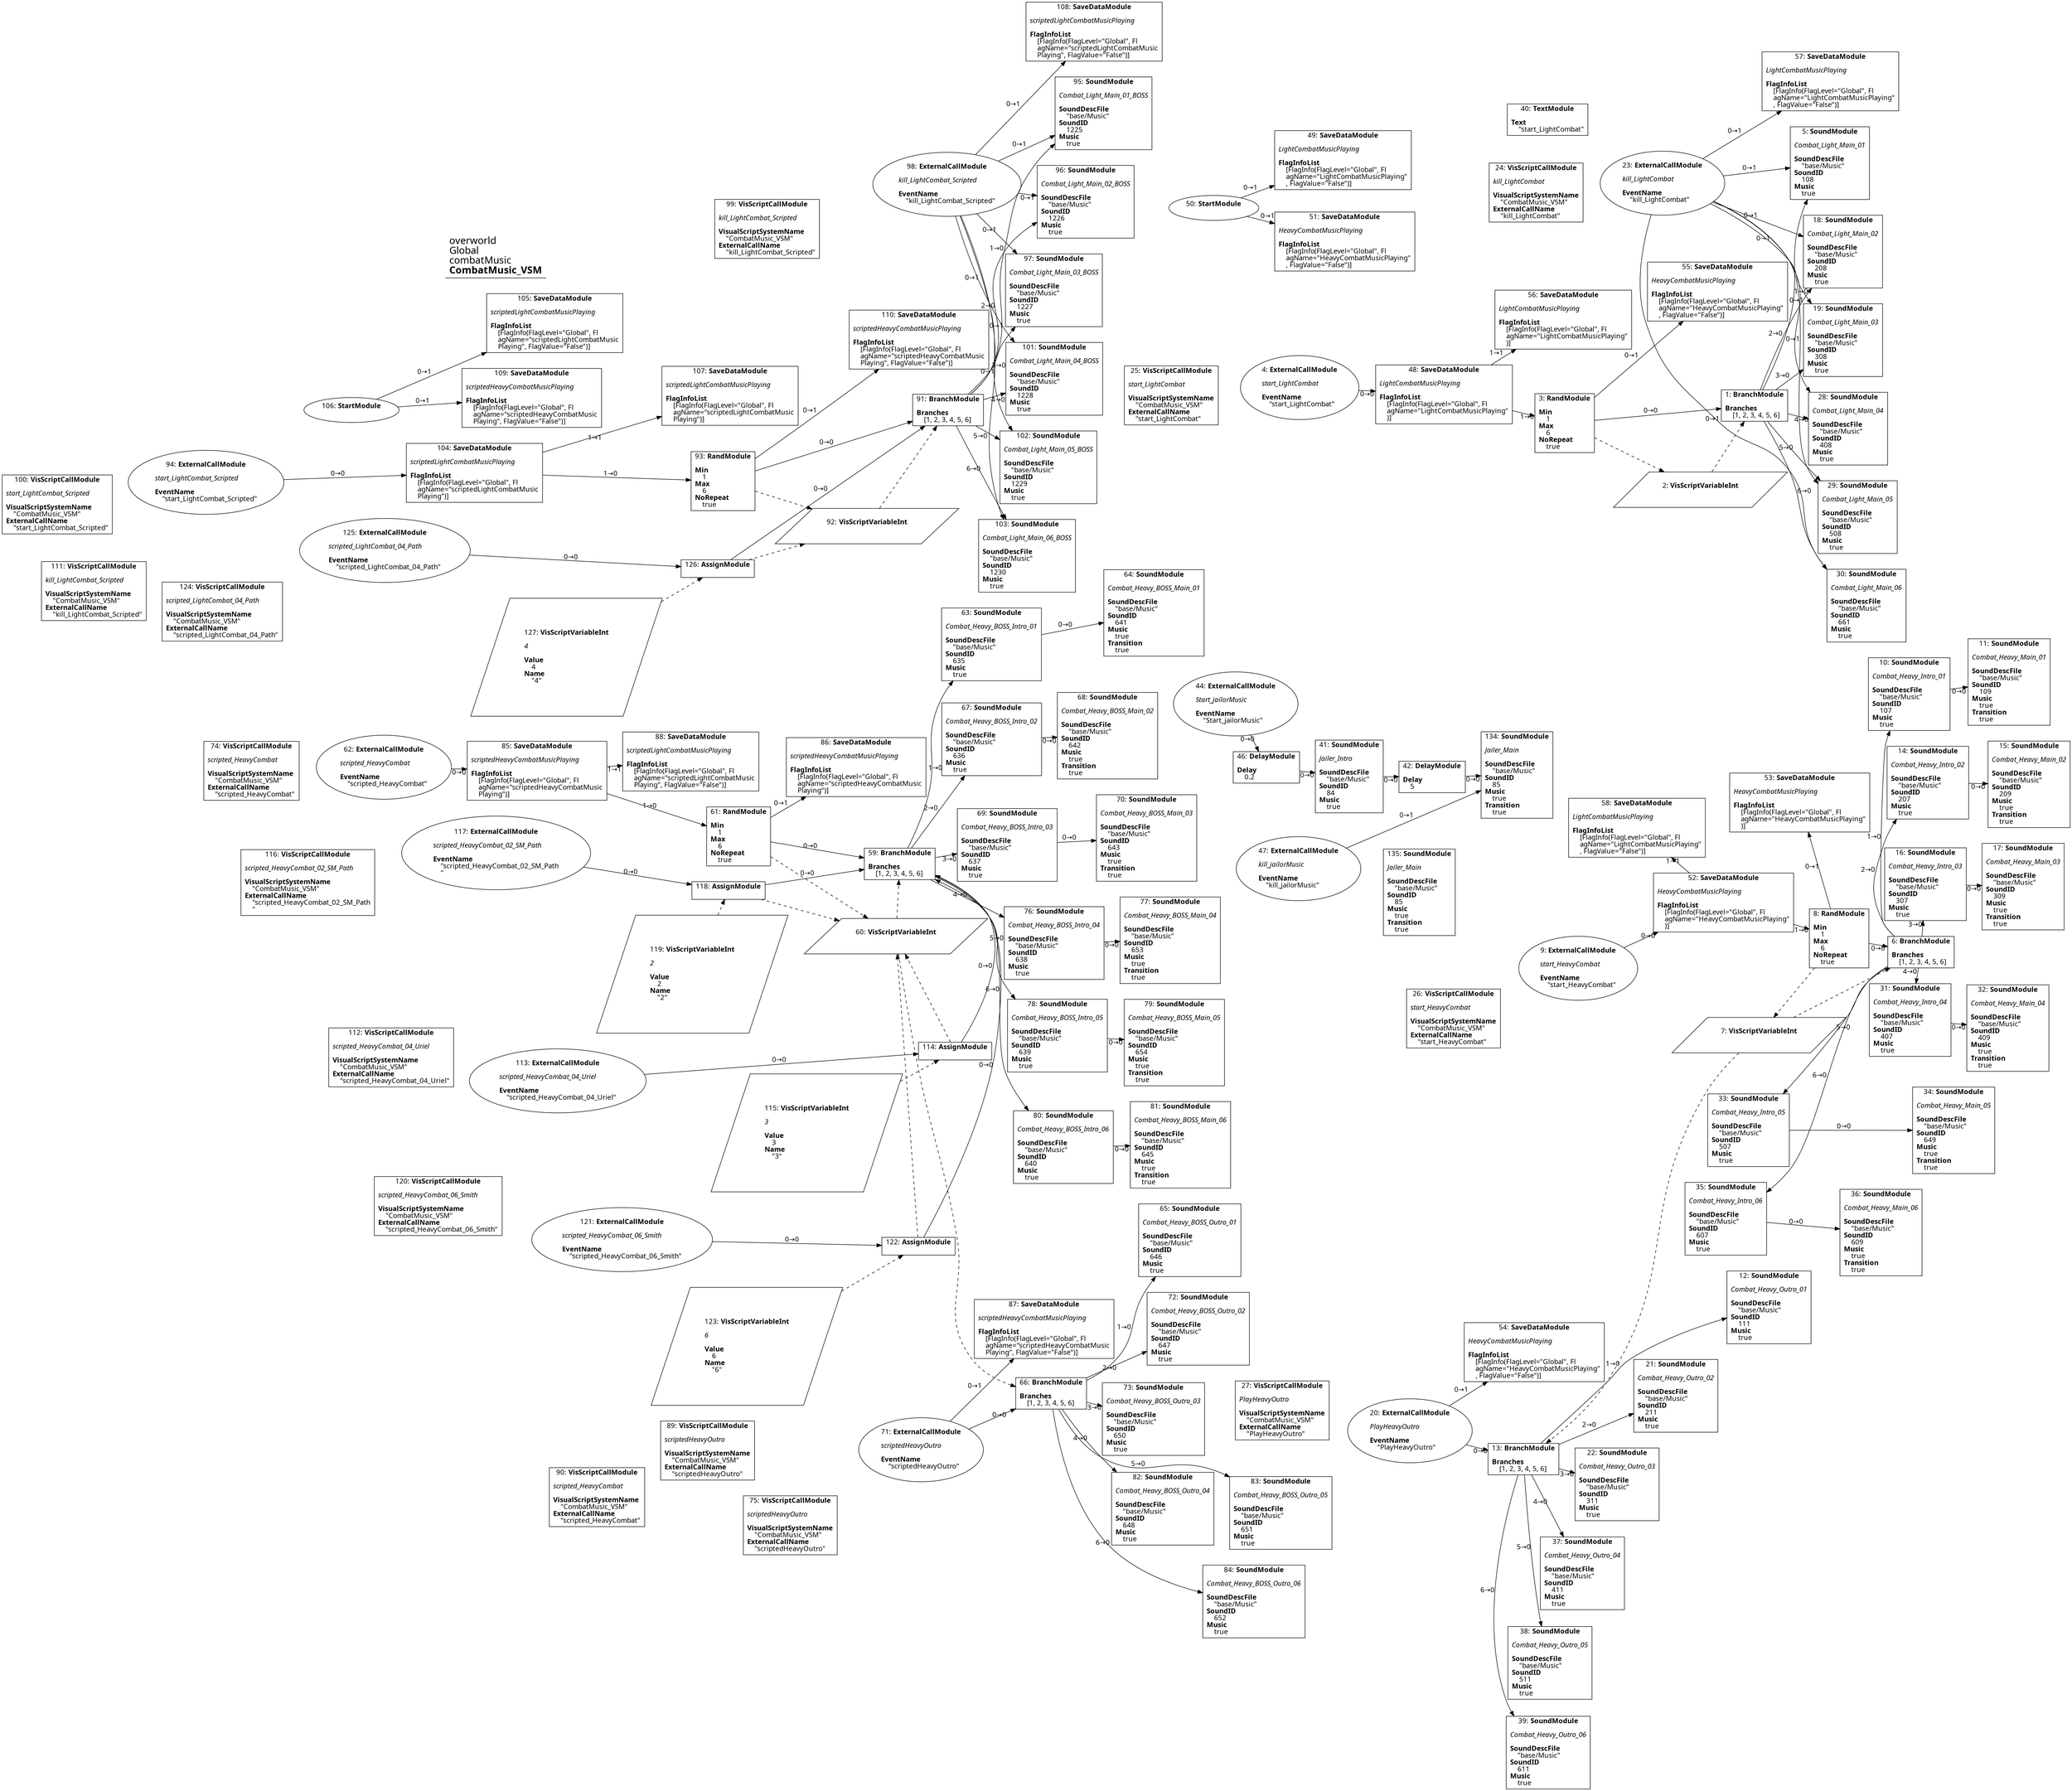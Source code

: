 digraph {
    layout = fdp;
    overlap = prism;
    sep = "+16";
    splines = spline;

    node [ shape = box ];

    graph [ fontname = "Segoe UI" ];
    node [ fontname = "Segoe UI" ];
    edge [ fontname = "Segoe UI" ];

    1 [ label = <1: <b>BranchModule</b><br/><br/><b>Branches</b><br align="left"/>    [1, 2, 3, 4, 5, 6]<br align="left"/>> ];
    1 [ pos = "4.7520003,-0.892!" ];
    1 -> 5 [ label = "1→0" ];
    1 -> 18 [ label = "2→0" ];
    1 -> 19 [ label = "3→0" ];
    1 -> 28 [ label = "4→0" ];
    1 -> 29 [ label = "5→0" ];
    1 -> 30 [ label = "6→0" ];
    2 -> 1 [ style = dashed ];

    2 [ label = <2: <b>VisScriptVariableInt</b><br/><br/>> ];
    2 [ shape = parallelogram ]
    2 [ pos = "4.6140003,-1.0200001!" ];

    3 [ label = <3: <b>RandModule</b><br/><br/><b>Min</b><br align="left"/>    1<br align="left"/><b>Max</b><br align="left"/>    6<br align="left"/><b>NoRepeat</b><br align="left"/>    true<br align="left"/>> ];
    3 [ pos = "4.393,-0.892!" ];
    3 -> 1 [ label = "0→0" ];
    3 -> 55 [ label = "0→1" ];
    3 -> 2 [ style = dashed ];

    4 [ label = <4: <b>ExternalCallModule</b><br/><br/><i>start_LightCombat<br align="left"/></i><br align="left"/><b>EventName</b><br align="left"/>    &quot;start_LightCombat&quot;<br align="left"/>> ];
    4 [ shape = oval ]
    4 [ pos = "3.8850002,-0.869!" ];
    4 -> 48 [ label = "0→0" ];

    5 [ label = <5: <b>SoundModule</b><br/><br/><i>Combat_Light_Main_01<br align="left"/></i><br align="left"/><b>SoundDescFile</b><br align="left"/>    &quot;base/Music&quot;<br align="left"/><b>SoundID</b><br align="left"/>    108<br align="left"/><b>Music</b><br align="left"/>    true<br align="left"/>> ];
    5 [ pos = "5.0800004,-0.545!" ];

    6 [ label = <6: <b>BranchModule</b><br/><br/><b>Branches</b><br align="left"/>    [1, 2, 3, 4, 5, 6]<br align="left"/>> ];
    6 [ pos = "4.815,-1.9750001!" ];
    6 -> 10 [ label = "1→0" ];
    6 -> 14 [ label = "2→0" ];
    6 -> 16 [ label = "3→0" ];
    6 -> 31 [ label = "4→0" ];
    6 -> 33 [ label = "5→0" ];
    6 -> 35 [ label = "6→0" ];
    7 -> 6 [ style = dashed ];

    7 [ label = <7: <b>VisScriptVariableInt</b><br/><br/>> ];
    7 [ shape = parallelogram ]
    7 [ pos = "4.696,-2.164!" ];

    8 [ label = <8: <b>RandModule</b><br/><br/><b>Min</b><br align="left"/>    1<br align="left"/><b>Max</b><br align="left"/>    6<br align="left"/><b>NoRepeat</b><br align="left"/>    true<br align="left"/>> ];
    8 [ pos = "4.4550004,-1.9750001!" ];
    8 -> 6 [ label = "0→0" ];
    8 -> 53 [ label = "0→1" ];
    8 -> 7 [ style = dashed ];

    9 [ label = <9: <b>ExternalCallModule</b><br/><br/><i>start_HeavyCombat<br align="left"/></i><br align="left"/><b>EventName</b><br align="left"/>    &quot;start_HeavyCombat&quot;<br align="left"/>> ];
    9 [ shape = oval ]
    9 [ pos = "3.9270003,-1.9520001!" ];
    9 -> 52 [ label = "0→0" ];

    10 [ label = <10: <b>SoundModule</b><br/><br/><i>Combat_Heavy_Intro_01<br align="left"/></i><br align="left"/><b>SoundDescFile</b><br align="left"/>    &quot;base/Music&quot;<br align="left"/><b>SoundID</b><br align="left"/>    107<br align="left"/><b>Music</b><br align="left"/>    true<br align="left"/>> ];
    10 [ pos = "5.0750003,-1.5730001!" ];
    10 -> 11 [ label = "0→0" ];

    11 [ label = <11: <b>SoundModule</b><br/><br/><i>Combat_Heavy_Main_01<br align="left"/></i><br align="left"/><b>SoundDescFile</b><br align="left"/>    &quot;base/Music&quot;<br align="left"/><b>SoundID</b><br align="left"/>    109<br align="left"/><b>Music</b><br align="left"/>    true<br align="left"/><b>Transition</b><br align="left"/>    true<br align="left"/>> ];
    11 [ pos = "5.3050003,-1.5730001!" ];

    12 [ label = <12: <b>SoundModule</b><br/><br/><i>Combat_Heavy_Outro_01<br align="left"/></i><br align="left"/><b>SoundDescFile</b><br align="left"/>    &quot;base/Music&quot;<br align="left"/><b>SoundID</b><br align="left"/>    111<br align="left"/><b>Music</b><br align="left"/>    true<br align="left"/>> ];
    12 [ pos = "5.3370004,-2.8560002!" ];

    13 [ label = <13: <b>BranchModule</b><br/><br/><b>Branches</b><br align="left"/>    [1, 2, 3, 4, 5, 6]<br align="left"/>> ];
    13 [ pos = "5.0610003,-3.1560001!" ];
    13 -> 12 [ label = "1→0" ];
    13 -> 21 [ label = "2→0" ];
    13 -> 22 [ label = "3→0" ];
    13 -> 37 [ label = "4→0" ];
    13 -> 38 [ label = "5→0" ];
    13 -> 39 [ label = "6→0" ];
    7 -> 13 [ style = dashed ];

    14 [ label = <14: <b>SoundModule</b><br/><br/><i>Combat_Heavy_Intro_02<br align="left"/></i><br align="left"/><b>SoundDescFile</b><br align="left"/>    &quot;base/Music&quot;<br align="left"/><b>SoundID</b><br align="left"/>    207<br align="left"/><b>Music</b><br align="left"/>    true<br align="left"/>> ];
    14 [ pos = "5.072,-1.7620001!" ];
    14 -> 15 [ label = "0→0" ];

    15 [ label = <15: <b>SoundModule</b><br/><br/><i>Combat_Heavy_Main_02<br align="left"/></i><br align="left"/><b>SoundDescFile</b><br align="left"/>    &quot;base/Music&quot;<br align="left"/><b>SoundID</b><br align="left"/>    209<br align="left"/><b>Music</b><br align="left"/>    true<br align="left"/><b>Transition</b><br align="left"/>    true<br align="left"/>> ];
    15 [ pos = "5.302,-1.7620001!" ];

    16 [ label = <16: <b>SoundModule</b><br/><br/><i>Combat_Heavy_Intro_03<br align="left"/></i><br align="left"/><b>SoundDescFile</b><br align="left"/>    &quot;base/Music&quot;<br align="left"/><b>SoundID</b><br align="left"/>    307<br align="left"/><b>Music</b><br align="left"/>    true<br align="left"/>> ];
    16 [ pos = "5.0680003,-1.9490001!" ];
    16 -> 17 [ label = "0→0" ];

    17 [ label = <17: <b>SoundModule</b><br/><br/><i>Combat_Heavy_Main_03<br align="left"/></i><br align="left"/><b>SoundDescFile</b><br align="left"/>    &quot;base/Music&quot;<br align="left"/><b>SoundID</b><br align="left"/>    309<br align="left"/><b>Music</b><br align="left"/>    true<br align="left"/><b>Transition</b><br align="left"/>    true<br align="left"/>> ];
    17 [ pos = "5.2980003,-1.9490001!" ];

    18 [ label = <18: <b>SoundModule</b><br/><br/><i>Combat_Light_Main_02<br align="left"/></i><br align="left"/><b>SoundDescFile</b><br align="left"/>    &quot;base/Music&quot;<br align="left"/><b>SoundID</b><br align="left"/>    208<br align="left"/><b>Music</b><br align="left"/>    true<br align="left"/>> ];
    18 [ pos = "5.0800004,-0.731!" ];

    19 [ label = <19: <b>SoundModule</b><br/><br/><i>Combat_Light_Main_03<br align="left"/></i><br align="left"/><b>SoundDescFile</b><br align="left"/>    &quot;base/Music&quot;<br align="left"/><b>SoundID</b><br align="left"/>    308<br align="left"/><b>Music</b><br align="left"/>    true<br align="left"/>> ];
    19 [ pos = "5.076,-0.89000005!" ];

    20 [ label = <20: <b>ExternalCallModule</b><br/><br/><i>PlayHeavyOutro<br align="left"/></i><br align="left"/><b>EventName</b><br align="left"/>    &quot;PlayHeavyOutro&quot;<br align="left"/>> ];
    20 [ shape = oval ]
    20 [ pos = "4.697,-3.1560001!" ];
    20 -> 13 [ label = "0→0" ];
    20 -> 54 [ label = "0→1" ];

    21 [ label = <21: <b>SoundModule</b><br/><br/><i>Combat_Heavy_Outro_02<br align="left"/></i><br align="left"/><b>SoundDescFile</b><br align="left"/>    &quot;base/Music&quot;<br align="left"/><b>SoundID</b><br align="left"/>    211<br align="left"/><b>Music</b><br align="left"/>    true<br align="left"/>> ];
    21 [ pos = "5.3370004,-3.0080001!" ];

    22 [ label = <22: <b>SoundModule</b><br/><br/><i>Combat_Heavy_Outro_03<br align="left"/></i><br align="left"/><b>SoundDescFile</b><br align="left"/>    &quot;base/Music&quot;<br align="left"/><b>SoundID</b><br align="left"/>    311<br align="left"/><b>Music</b><br align="left"/>    true<br align="left"/>> ];
    22 [ pos = "5.3360004,-3.16!" ];

    23 [ label = <23: <b>ExternalCallModule</b><br/><br/><i>kill_LightCombat<br align="left"/></i><br align="left"/><b>EventName</b><br align="left"/>    &quot;kill_LightCombat&quot;<br align="left"/>> ];
    23 [ shape = oval ]
    23 [ pos = "4.677,-0.41400003!" ];
    23 -> 5 [ label = "0→1" ];
    23 -> 18 [ label = "0→1" ];
    23 -> 19 [ label = "0→1" ];
    23 -> 28 [ label = "0→1" ];
    23 -> 29 [ label = "0→1" ];
    23 -> 30 [ label = "0→1" ];
    23 -> 57 [ label = "0→1" ];

    24 [ label = <24: <b>VisScriptCallModule</b><br/><br/><i>kill_LightCombat<br align="left"/></i><br align="left"/><b>VisualScriptSystemName</b><br align="left"/>    &quot;CombatMusic_VSM&quot;<br align="left"/><b>ExternalCallName</b><br align="left"/>    &quot;kill_LightCombat&quot;<br align="left"/>> ];
    24 [ pos = "4.485,-0.41200003!" ];

    25 [ label = <25: <b>VisScriptCallModule</b><br/><br/><i>start_LightCombat<br align="left"/></i><br align="left"/><b>VisualScriptSystemName</b><br align="left"/>    &quot;CombatMusic_VSM&quot;<br align="left"/><b>ExternalCallName</b><br align="left"/>    &quot;start_LightCombat&quot;<br align="left"/>> ];
    25 [ pos = "3.6950002,-0.87100005!" ];

    26 [ label = <26: <b>VisScriptCallModule</b><br/><br/><i>start_HeavyCombat<br align="left"/></i><br align="left"/><b>VisualScriptSystemName</b><br align="left"/>    &quot;CombatMusic_VSM&quot;<br align="left"/><b>ExternalCallName</b><br align="left"/>    &quot;start_HeavyCombat&quot;<br align="left"/>> ];
    26 [ pos = "3.7540002,-1.9540001!" ];

    27 [ label = <27: <b>VisScriptCallModule</b><br/><br/><i>PlayHeavyOutro<br align="left"/></i><br align="left"/><b>VisualScriptSystemName</b><br align="left"/>    &quot;CombatMusic_VSM&quot;<br align="left"/><b>ExternalCallName</b><br align="left"/>    &quot;PlayHeavyOutro&quot;<br align="left"/>> ];
    27 [ pos = "4.525,-3.1560001!" ];

    28 [ label = <28: <b>SoundModule</b><br/><br/><i>Combat_Light_Main_04<br align="left"/></i><br align="left"/><b>SoundDescFile</b><br align="left"/>    &quot;base/Music&quot;<br align="left"/><b>SoundID</b><br align="left"/>    408<br align="left"/><b>Music</b><br align="left"/>    true<br align="left"/>> ];
    28 [ pos = "5.0750003,-1.0500001!" ];

    29 [ label = <29: <b>SoundModule</b><br/><br/><i>Combat_Light_Main_05<br align="left"/></i><br align="left"/><b>SoundDescFile</b><br align="left"/>    &quot;base/Music&quot;<br align="left"/><b>SoundID</b><br align="left"/>    508<br align="left"/><b>Music</b><br align="left"/>    true<br align="left"/>> ];
    29 [ pos = "5.0740004,-1.215!" ];

    30 [ label = <30: <b>SoundModule</b><br/><br/><i>Combat_Light_Main_06<br align="left"/></i><br align="left"/><b>SoundDescFile</b><br align="left"/>    &quot;base/Music&quot;<br align="left"/><b>SoundID</b><br align="left"/>    661<br align="left"/><b>Music</b><br align="left"/>    true<br align="left"/>> ];
    30 [ pos = "5.07,-1.3950001!" ];

    31 [ label = <31: <b>SoundModule</b><br/><br/><i>Combat_Heavy_Intro_04<br align="left"/></i><br align="left"/><b>SoundDescFile</b><br align="left"/>    &quot;base/Music&quot;<br align="left"/><b>SoundID</b><br align="left"/>    407<br align="left"/><b>Music</b><br align="left"/>    true<br align="left"/>> ];
    31 [ pos = "5.0670004,-2.131!" ];
    31 -> 32 [ label = "0→0" ];

    32 [ label = <32: <b>SoundModule</b><br/><br/><i>Combat_Heavy_Main_04<br align="left"/></i><br align="left"/><b>SoundDescFile</b><br align="left"/>    &quot;base/Music&quot;<br align="left"/><b>SoundID</b><br align="left"/>    409<br align="left"/><b>Music</b><br align="left"/>    true<br align="left"/><b>Transition</b><br align="left"/>    true<br align="left"/>> ];
    32 [ pos = "5.2970004,-2.131!" ];

    33 [ label = <33: <b>SoundModule</b><br/><br/><i>Combat_Heavy_Intro_05<br align="left"/></i><br align="left"/><b>SoundDescFile</b><br align="left"/>    &quot;base/Music&quot;<br align="left"/><b>SoundID</b><br align="left"/>    507<br align="left"/><b>Music</b><br align="left"/>    true<br align="left"/>> ];
    33 [ pos = "5.0670004,-2.328!" ];
    33 -> 34 [ label = "0→0" ];

    34 [ label = <34: <b>SoundModule</b><br/><br/><i>Combat_Heavy_Main_05<br align="left"/></i><br align="left"/><b>SoundDescFile</b><br align="left"/>    &quot;base/Music&quot;<br align="left"/><b>SoundID</b><br align="left"/>    649<br align="left"/><b>Music</b><br align="left"/>    true<br align="left"/><b>Transition</b><br align="left"/>    true<br align="left"/>> ];
    34 [ pos = "5.2980003,-2.328!" ];

    35 [ label = <35: <b>SoundModule</b><br/><br/><i>Combat_Heavy_Intro_06<br align="left"/></i><br align="left"/><b>SoundDescFile</b><br align="left"/>    &quot;base/Music&quot;<br align="left"/><b>SoundID</b><br align="left"/>    607<br align="left"/><b>Music</b><br align="left"/>    true<br align="left"/>> ];
    35 [ pos = "5.0680003,-2.5240002!" ];
    35 -> 36 [ label = "0→0" ];

    36 [ label = <36: <b>SoundModule</b><br/><br/><i>Combat_Heavy_Main_06<br align="left"/></i><br align="left"/><b>SoundDescFile</b><br align="left"/>    &quot;base/Music&quot;<br align="left"/><b>SoundID</b><br align="left"/>    609<br align="left"/><b>Music</b><br align="left"/>    true<br align="left"/><b>Transition</b><br align="left"/>    true<br align="left"/>> ];
    36 [ pos = "5.2970004,-2.5240002!" ];

    37 [ label = <37: <b>SoundModule</b><br/><br/><i>Combat_Heavy_Outro_04<br align="left"/></i><br align="left"/><b>SoundDescFile</b><br align="left"/>    &quot;base/Music&quot;<br align="left"/><b>SoundID</b><br align="left"/>    411<br align="left"/><b>Music</b><br align="left"/>    true<br align="left"/>> ];
    37 [ pos = "5.3360004,-3.3100002!" ];

    38 [ label = <38: <b>SoundModule</b><br/><br/><i>Combat_Heavy_Outro_05<br align="left"/></i><br align="left"/><b>SoundDescFile</b><br align="left"/>    &quot;base/Music&quot;<br align="left"/><b>SoundID</b><br align="left"/>    511<br align="left"/><b>Music</b><br align="left"/>    true<br align="left"/>> ];
    38 [ pos = "5.3360004,-3.4600003!" ];

    39 [ label = <39: <b>SoundModule</b><br/><br/><i>Combat_Heavy_Outro_06<br align="left"/></i><br align="left"/><b>SoundDescFile</b><br align="left"/>    &quot;base/Music&quot;<br align="left"/><b>SoundID</b><br align="left"/>    611<br align="left"/><b>Music</b><br align="left"/>    true<br align="left"/>> ];
    39 [ pos = "5.3360004,-3.6120002!" ];

    40 [ label = <40: <b>TextModule</b><br/><br/><b>Text</b><br align="left"/>    &quot;start_LightCombat&quot;<br align="left"/>> ];
    40 [ pos = "4.3640003,-0.043!" ];

    41 [ label = <41: <b>SoundModule</b><br/><br/><i>Jailer_Intro<br align="left"/></i><br align="left"/><b>SoundDescFile</b><br align="left"/>    &quot;base/Music&quot;<br align="left"/><b>SoundID</b><br align="left"/>    84<br align="left"/><b>Music</b><br align="left"/>    true<br align="left"/>> ];
    41 [ pos = "2.89,-1.644!" ];
    41 -> 42 [ label = "0→0" ];

    42 [ label = <42: <b>DelayModule</b><br/><br/><b>Delay</b><br align="left"/>    5<br align="left"/>> ];
    42 [ pos = "3.0690002,-1.644!" ];
    42 -> 134 [ label = "0→0" ];

    44 [ label = <44: <b>ExternalCallModule</b><br/><br/><i>Start_jailorMusic<br align="left"/></i><br align="left"/><b>EventName</b><br align="left"/>    &quot;Start_jailorMusic&quot;<br align="left"/>> ];
    44 [ shape = oval ]
    44 [ pos = "2.444,-1.644!" ];
    44 -> 46 [ label = "0→0" ];

    46 [ label = <46: <b>DelayModule</b><br/><br/><b>Delay</b><br align="left"/>    0.2<br align="left"/>> ];
    46 [ pos = "2.6980002,-1.644!" ];
    46 -> 41 [ label = "0→0" ];

    47 [ label = <47: <b>ExternalCallModule</b><br/><br/><i>kill_jailorMusic<br align="left"/></i><br align="left"/><b>EventName</b><br align="left"/>    &quot;kill_jailorMusic&quot;<br align="left"/>> ];
    47 [ shape = oval ]
    47 [ pos = "3.0180001,-1.871!" ];
    47 -> 134 [ label = "0→1" ];

    48 [ label = <48: <b>SaveDataModule</b><br/><br/><i>LightCombatMusicPlaying<br align="left"/></i><br align="left"/><b>FlagInfoList</b><br align="left"/>    [FlagInfo(FlagLevel=&quot;Global&quot;, Fl<br align="left"/>    agName=&quot;LightCombatMusicPlaying&quot;<br align="left"/>    )]<br align="left"/>> ];
    48 [ pos = "4.131,-0.869!" ];
    48 -> 3 [ label = "1→0" ];
    48 -> 56 [ label = "1→1" ];

    49 [ label = <49: <b>SaveDataModule</b><br/><br/><i>LightCombatMusicPlaying<br align="left"/></i><br align="left"/><b>FlagInfoList</b><br align="left"/>    [FlagInfo(FlagLevel=&quot;Global&quot;, Fl<br align="left"/>    agName=&quot;LightCombatMusicPlaying&quot;<br align="left"/>    , FlagValue=&quot;False&quot;)]<br align="left"/>> ];
    49 [ pos = "4.045,-0.42900002!" ];

    50 [ label = <50: <b>StartModule</b><br/><br/>> ];
    50 [ shape = oval ]
    50 [ pos = "3.7830002,-0.536!" ];
    50 -> 49 [ label = "0→1" ];
    50 -> 51 [ label = "0→1" ];

    51 [ label = <51: <b>SaveDataModule</b><br/><br/><i>HeavyCombatMusicPlaying<br align="left"/></i><br align="left"/><b>FlagInfoList</b><br align="left"/>    [FlagInfo(FlagLevel=&quot;Global&quot;, Fl<br align="left"/>    agName=&quot;HeavyCombatMusicPlaying&quot;<br align="left"/>    , FlagValue=&quot;False&quot;)]<br align="left"/>> ];
    51 [ pos = "4.0470004,-0.587!" ];

    52 [ label = <52: <b>SaveDataModule</b><br/><br/><i>HeavyCombatMusicPlaying<br align="left"/></i><br align="left"/><b>FlagInfoList</b><br align="left"/>    [FlagInfo(FlagLevel=&quot;Global&quot;, Fl<br align="left"/>    agName=&quot;HeavyCombatMusicPlaying&quot;<br align="left"/>    )]<br align="left"/>> ];
    52 [ pos = "4.202,-1.9520001!" ];
    52 -> 8 [ label = "1→0" ];
    52 -> 58 [ label = "1→1" ];

    53 [ label = <53: <b>SaveDataModule</b><br/><br/><i>HeavyCombatMusicPlaying<br align="left"/></i><br align="left"/><b>FlagInfoList</b><br align="left"/>    [FlagInfo(FlagLevel=&quot;Global&quot;, Fl<br align="left"/>    agName=&quot;HeavyCombatMusicPlaying&quot;<br align="left"/>    )]<br align="left"/>> ];
    53 [ pos = "4.7650003,-1.8180001!" ];

    54 [ label = <54: <b>SaveDataModule</b><br/><br/><i>HeavyCombatMusicPlaying<br align="left"/></i><br align="left"/><b>FlagInfoList</b><br align="left"/>    [FlagInfo(FlagLevel=&quot;Global&quot;, Fl<br align="left"/>    agName=&quot;HeavyCombatMusicPlaying&quot;<br align="left"/>    , FlagValue=&quot;False&quot;)]<br align="left"/>> ];
    54 [ pos = "5.012,-3.0030003!" ];

    55 [ label = <55: <b>SaveDataModule</b><br/><br/><i>HeavyCombatMusicPlaying<br align="left"/></i><br align="left"/><b>FlagInfoList</b><br align="left"/>    [FlagInfo(FlagLevel=&quot;Global&quot;, Fl<br align="left"/>    agName=&quot;HeavyCombatMusicPlaying&quot;<br align="left"/>    , FlagValue=&quot;False&quot;)]<br align="left"/>> ];
    55 [ pos = "4.702,-0.739!" ];

    56 [ label = <56: <b>SaveDataModule</b><br/><br/><i>LightCombatMusicPlaying<br align="left"/></i><br align="left"/><b>FlagInfoList</b><br align="left"/>    [FlagInfo(FlagLevel=&quot;Global&quot;, Fl<br align="left"/>    agName=&quot;LightCombatMusicPlaying&quot;<br align="left"/>    )]<br align="left"/>> ];
    56 [ pos = "4.4,-0.73800004!" ];

    57 [ label = <57: <b>SaveDataModule</b><br/><br/><i>LightCombatMusicPlaying<br align="left"/></i><br align="left"/><b>FlagInfoList</b><br align="left"/>    [FlagInfo(FlagLevel=&quot;Global&quot;, Fl<br align="left"/>    agName=&quot;LightCombatMusicPlaying&quot;<br align="left"/>    , FlagValue=&quot;False&quot;)]<br align="left"/>> ];
    57 [ pos = "5.076,-0.33800003!" ];

    58 [ label = <58: <b>SaveDataModule</b><br/><br/><i>LightCombatMusicPlaying<br align="left"/></i><br align="left"/><b>FlagInfoList</b><br align="left"/>    [FlagInfo(FlagLevel=&quot;Global&quot;, Fl<br align="left"/>    agName=&quot;LightCombatMusicPlaying&quot;<br align="left"/>    , FlagValue=&quot;False&quot;)]<br align="left"/>> ];
    58 [ pos = "4.4610004,-1.817!" ];

    59 [ label = <59: <b>BranchModule</b><br/><br/><b>Branches</b><br align="left"/>    [1, 2, 3, 4, 5, 6]<br align="left"/>> ];
    59 [ pos = "1.167,-1.9540001!" ];
    59 -> 63 [ label = "1→0" ];
    59 -> 67 [ label = "2→0" ];
    59 -> 69 [ label = "3→0" ];
    59 -> 76 [ label = "4→0" ];
    59 -> 78 [ label = "5→0" ];
    59 -> 80 [ label = "6→0" ];
    60 -> 59 [ style = dashed ];

    60 [ label = <60: <b>VisScriptVariableInt</b><br/><br/>> ];
    60 [ shape = parallelogram ]
    60 [ pos = "1.0480001,-2.1430001!" ];

    61 [ label = <61: <b>RandModule</b><br/><br/><b>Min</b><br align="left"/>    1<br align="left"/><b>Max</b><br align="left"/>    6<br align="left"/><b>NoRepeat</b><br align="left"/>    true<br align="left"/>> ];
    61 [ pos = "0.80700004,-1.9540001!" ];
    61 -> 59 [ label = "0→0" ];
    61 -> 86 [ label = "0→1" ];
    61 -> 60 [ style = dashed ];

    62 [ label = <62: <b>ExternalCallModule</b><br/><br/><i>scripted_HeavyCombat<br align="left"/></i><br align="left"/><b>EventName</b><br align="left"/>    &quot;scripted_HeavyCombat&quot;<br align="left"/>> ];
    62 [ shape = oval ]
    62 [ pos = "0.279,-1.9310001!" ];
    62 -> 85 [ label = "0→0" ];

    63 [ label = <63: <b>SoundModule</b><br/><br/><i>Combat_Heavy_BOSS_Intro_01<br align="left"/></i><br align="left"/><b>SoundDescFile</b><br align="left"/>    &quot;base/Music&quot;<br align="left"/><b>SoundID</b><br align="left"/>    635<br align="left"/><b>Music</b><br align="left"/>    true<br align="left"/>> ];
    63 [ pos = "1.429,-1.539!" ];
    63 -> 64 [ label = "0→0" ];

    64 [ label = <64: <b>SoundModule</b><br/><br/><i>Combat_Heavy_BOSS_Main_01<br align="left"/></i><br align="left"/><b>SoundDescFile</b><br align="left"/>    &quot;base/Music&quot;<br align="left"/><b>SoundID</b><br align="left"/>    641<br align="left"/><b>Music</b><br align="left"/>    true<br align="left"/><b>Transition</b><br align="left"/>    true<br align="left"/>> ];
    64 [ pos = "1.7060001,-1.539!" ];

    65 [ label = <65: <b>SoundModule</b><br/><br/><i>Combat_Heavy_BOSS_Outro_01<br align="left"/></i><br align="left"/><b>SoundDescFile</b><br align="left"/>    &quot;base/Music&quot;<br align="left"/><b>SoundID</b><br align="left"/>    646<br align="left"/><b>Music</b><br align="left"/>    true<br align="left"/>> ];
    65 [ pos = "1.669,-2.7580001!" ];

    66 [ label = <66: <b>BranchModule</b><br/><br/><b>Branches</b><br align="left"/>    [1, 2, 3, 4, 5, 6]<br align="left"/>> ];
    66 [ pos = "1.393,-3.0590003!" ];
    66 -> 65 [ label = "1→0" ];
    66 -> 72 [ label = "2→0" ];
    66 -> 73 [ label = "3→0" ];
    66 -> 82 [ label = "4→0" ];
    66 -> 83 [ label = "5→0" ];
    66 -> 84 [ label = "6→0" ];
    60 -> 66 [ style = dashed ];

    67 [ label = <67: <b>SoundModule</b><br/><br/><i>Combat_Heavy_BOSS_Intro_02<br align="left"/></i><br align="left"/><b>SoundDescFile</b><br align="left"/>    &quot;base/Music&quot;<br align="left"/><b>SoundID</b><br align="left"/>    636<br align="left"/><b>Music</b><br align="left"/>    true<br align="left"/>> ];
    67 [ pos = "1.422,-1.7420001!" ];
    67 -> 68 [ label = "0→0" ];

    68 [ label = <68: <b>SoundModule</b><br/><br/><i>Combat_Heavy_BOSS_Main_02<br align="left"/></i><br align="left"/><b>SoundDescFile</b><br align="left"/>    &quot;base/Music&quot;<br align="left"/><b>SoundID</b><br align="left"/>    642<br align="left"/><b>Music</b><br align="left"/>    true<br align="left"/><b>Transition</b><br align="left"/>    true<br align="left"/>> ];
    68 [ pos = "1.697,-1.7420001!" ];

    69 [ label = <69: <b>SoundModule</b><br/><br/><i>Combat_Heavy_BOSS_Intro_03<br align="left"/></i><br align="left"/><b>SoundDescFile</b><br align="left"/>    &quot;base/Music&quot;<br align="left"/><b>SoundID</b><br align="left"/>    637<br align="left"/><b>Music</b><br align="left"/>    true<br align="left"/>> ];
    69 [ pos = "1.4210001,-1.9240001!" ];
    69 -> 70 [ label = "0→0" ];

    70 [ label = <70: <b>SoundModule</b><br/><br/><i>Combat_Heavy_BOSS_Main_03<br align="left"/></i><br align="left"/><b>SoundDescFile</b><br align="left"/>    &quot;base/Music&quot;<br align="left"/><b>SoundID</b><br align="left"/>    643<br align="left"/><b>Music</b><br align="left"/>    true<br align="left"/><b>Transition</b><br align="left"/>    true<br align="left"/>> ];
    70 [ pos = "1.6980001,-1.9240001!" ];

    71 [ label = <71: <b>ExternalCallModule</b><br/><br/><i>scriptedHeavyOutro<br align="left"/></i><br align="left"/><b>EventName</b><br align="left"/>    &quot;scriptedHeavyOutro&quot;<br align="left"/>> ];
    71 [ shape = oval ]
    71 [ pos = "1.029,-3.0590003!" ];
    71 -> 66 [ label = "0→0" ];
    71 -> 87 [ label = "0→1" ];

    72 [ label = <72: <b>SoundModule</b><br/><br/><i>Combat_Heavy_BOSS_Outro_02<br align="left"/></i><br align="left"/><b>SoundDescFile</b><br align="left"/>    &quot;base/Music&quot;<br align="left"/><b>SoundID</b><br align="left"/>    647<br align="left"/><b>Music</b><br align="left"/>    true<br align="left"/>> ];
    72 [ pos = "1.669,-2.9110003!" ];

    73 [ label = <73: <b>SoundModule</b><br/><br/><i>Combat_Heavy_BOSS_Outro_03<br align="left"/></i><br align="left"/><b>SoundDescFile</b><br align="left"/>    &quot;base/Music&quot;<br align="left"/><b>SoundID</b><br align="left"/>    650<br align="left"/><b>Music</b><br align="left"/>    true<br align="left"/>> ];
    73 [ pos = "1.6680001,-3.0630002!" ];

    74 [ label = <74: <b>VisScriptCallModule</b><br/><br/><i>scripted_HeavyCombat<br align="left"/></i><br align="left"/><b>VisualScriptSystemName</b><br align="left"/>    &quot;CombatMusic_VSM&quot;<br align="left"/><b>ExternalCallName</b><br align="left"/>    &quot;scripted_HeavyCombat&quot;<br align="left"/>> ];
    74 [ pos = "0.075,-1.9280001!" ];

    75 [ label = <75: <b>VisScriptCallModule</b><br/><br/><i>scriptedHeavyOutro<br align="left"/></i><br align="left"/><b>VisualScriptSystemName</b><br align="left"/>    &quot;CombatMusic_VSM&quot;<br align="left"/><b>ExternalCallName</b><br align="left"/>    &quot;scriptedHeavyOutro&quot;<br align="left"/>> ];
    75 [ pos = "0.85700005,-3.0590003!" ];

    76 [ label = <76: <b>SoundModule</b><br/><br/><i>Combat_Heavy_BOSS_Intro_04<br align="left"/></i><br align="left"/><b>SoundDescFile</b><br align="left"/>    &quot;base/Music&quot;<br align="left"/><b>SoundID</b><br align="left"/>    638<br align="left"/><b>Music</b><br align="left"/>    true<br align="left"/>> ];
    76 [ pos = "1.419,-2.1100001!" ];
    76 -> 77 [ label = "0→0" ];

    77 [ label = <77: <b>SoundModule</b><br/><br/><i>Combat_Heavy_BOSS_Main_04<br align="left"/></i><br align="left"/><b>SoundDescFile</b><br align="left"/>    &quot;base/Music&quot;<br align="left"/><b>SoundID</b><br align="left"/>    653<br align="left"/><b>Music</b><br align="left"/>    true<br align="left"/><b>Transition</b><br align="left"/>    true<br align="left"/>> ];
    77 [ pos = "1.6960001,-2.1100001!" ];

    78 [ label = <78: <b>SoundModule</b><br/><br/><i>Combat_Heavy_BOSS_Intro_05<br align="left"/></i><br align="left"/><b>SoundDescFile</b><br align="left"/>    &quot;base/Music&quot;<br align="left"/><b>SoundID</b><br align="left"/>    639<br align="left"/><b>Music</b><br align="left"/>    true<br align="left"/>> ];
    78 [ pos = "1.4230001,-2.311!" ];
    78 -> 79 [ label = "0→0" ];

    79 [ label = <79: <b>SoundModule</b><br/><br/><i>Combat_Heavy_BOSS_Main_05<br align="left"/></i><br align="left"/><b>SoundDescFile</b><br align="left"/>    &quot;base/Music&quot;<br align="left"/><b>SoundID</b><br align="left"/>    654<br align="left"/><b>Music</b><br align="left"/>    true<br align="left"/><b>Transition</b><br align="left"/>    true<br align="left"/>> ];
    79 [ pos = "1.702,-2.311!" ];

    80 [ label = <80: <b>SoundModule</b><br/><br/><i>Combat_Heavy_BOSS_Intro_06<br align="left"/></i><br align="left"/><b>SoundDescFile</b><br align="left"/>    &quot;base/Music&quot;<br align="left"/><b>SoundID</b><br align="left"/>    640<br align="left"/><b>Music</b><br align="left"/>    true<br align="left"/>> ];
    80 [ pos = "1.4250001,-2.5110002!" ];
    80 -> 81 [ label = "0→0" ];

    81 [ label = <81: <b>SoundModule</b><br/><br/><i>Combat_Heavy_BOSS_Main_06<br align="left"/></i><br align="left"/><b>SoundDescFile</b><br align="left"/>    &quot;base/Music&quot;<br align="left"/><b>SoundID</b><br align="left"/>    645<br align="left"/><b>Music</b><br align="left"/>    true<br align="left"/><b>Transition</b><br align="left"/>    true<br align="left"/>> ];
    81 [ pos = "1.702,-2.5110002!" ];

    82 [ label = <82: <b>SoundModule</b><br/><br/><i>Combat_Heavy_BOSS_Outro_04<br align="left"/></i><br align="left"/><b>SoundDescFile</b><br align="left"/>    &quot;base/Music&quot;<br align="left"/><b>SoundID</b><br align="left"/>    648<br align="left"/><b>Music</b><br align="left"/>    true<br align="left"/>> ];
    82 [ pos = "1.6680001,-3.213!" ];

    83 [ label = <83: <b>SoundModule</b><br/><br/><i>Combat_Heavy_BOSS_Outro_05<br align="left"/></i><br align="left"/><b>SoundDescFile</b><br align="left"/>    &quot;base/Music&quot;<br align="left"/><b>SoundID</b><br align="left"/>    651<br align="left"/><b>Music</b><br align="left"/>    true<br align="left"/>> ];
    83 [ pos = "1.6680001,-3.3650002!" ];

    84 [ label = <84: <b>SoundModule</b><br/><br/><i>Combat_Heavy_BOSS_Outro_06<br align="left"/></i><br align="left"/><b>SoundDescFile</b><br align="left"/>    &quot;base/Music&quot;<br align="left"/><b>SoundID</b><br align="left"/>    652<br align="left"/><b>Music</b><br align="left"/>    true<br align="left"/>> ];
    84 [ pos = "1.6680001,-3.5160003!" ];

    85 [ label = <85: <b>SaveDataModule</b><br/><br/><i>scriptedHeavyCombatMusicPlaying<br align="left"/></i><br align="left"/><b>FlagInfoList</b><br align="left"/>    [FlagInfo(FlagLevel=&quot;Global&quot;, Fl<br align="left"/>    agName=&quot;scriptedHeavyCombatMusic<br align="left"/>    Playing&quot;)]<br align="left"/>> ];
    85 [ pos = "0.554,-1.9310001!" ];
    85 -> 61 [ label = "1→0" ];
    85 -> 88 [ label = "1→1" ];

    86 [ label = <86: <b>SaveDataModule</b><br/><br/><i>scriptedHeavyCombatMusicPlaying<br align="left"/></i><br align="left"/><b>FlagInfoList</b><br align="left"/>    [FlagInfo(FlagLevel=&quot;Global&quot;, Fl<br align="left"/>    agName=&quot;scriptedHeavyCombatMusic<br align="left"/>    Playing&quot;)]<br align="left"/>> ];
    86 [ pos = "1.115,-1.8030001!" ];

    87 [ label = <87: <b>SaveDataModule</b><br/><br/><i>scriptedHeavyCombatMusicPlaying<br align="left"/></i><br align="left"/><b>FlagInfoList</b><br align="left"/>    [FlagInfo(FlagLevel=&quot;Global&quot;, Fl<br align="left"/>    agName=&quot;scriptedHeavyCombatMusic<br align="left"/>    Playing&quot;, FlagValue=&quot;False&quot;)]<br align="left"/>> ];
    87 [ pos = "1.343,-2.9090002!" ];

    88 [ label = <88: <b>SaveDataModule</b><br/><br/><i>scriptedLightCombatMusicPlaying<br align="left"/></i><br align="left"/><b>FlagInfoList</b><br align="left"/>    [FlagInfo(FlagLevel=&quot;Global&quot;, Fl<br align="left"/>    agName=&quot;scriptedLightCombatMusic<br align="left"/>    Playing&quot;, FlagValue=&quot;False&quot;)]<br align="left"/>> ];
    88 [ pos = "0.81500006,-1.8060001!" ];

    89 [ label = <89: <b>VisScriptCallModule</b><br/><br/><i>scriptedHeavyOutro<br align="left"/></i><br align="left"/><b>VisualScriptSystemName</b><br align="left"/>    &quot;CombatMusic_VSM&quot;<br align="left"/><b>ExternalCallName</b><br align="left"/>    &quot;scriptedHeavyOutro&quot;<br align="left"/>> ];
    89 [ pos = "0.15200001,-2.903!" ];

    90 [ label = <90: <b>VisScriptCallModule</b><br/><br/><i>scripted_HeavyCombat<br align="left"/></i><br align="left"/><b>VisualScriptSystemName</b><br align="left"/>    &quot;CombatMusic_VSM&quot;<br align="left"/><b>ExternalCallName</b><br align="left"/>    &quot;scripted_HeavyCombat&quot;<br align="left"/>> ];
    90 [ pos = "0.15300001,-2.825!" ];

    91 [ label = <91: <b>BranchModule</b><br/><br/><b>Branches</b><br align="left"/>    [1, 2, 3, 4, 5, 6]<br align="left"/>> ];
    91 [ pos = "1.1,-0.82900006!" ];
    91 -> 95 [ label = "1→0" ];
    91 -> 96 [ label = "2→0" ];
    91 -> 97 [ label = "3→0" ];
    91 -> 101 [ label = "4→0" ];
    91 -> 102 [ label = "5→0" ];
    91 -> 103 [ label = "6→0" ];
    92 -> 91 [ style = dashed ];

    92 [ label = <92: <b>VisScriptVariableInt</b><br/><br/>> ];
    92 [ shape = parallelogram ]
    92 [ pos = "0.9710001,-1.018!" ];

    93 [ label = <93: <b>RandModule</b><br/><br/><b>Min</b><br align="left"/>    1<br align="left"/><b>Max</b><br align="left"/>    6<br align="left"/><b>NoRepeat</b><br align="left"/>    true<br align="left"/>> ];
    93 [ pos = "0.74100006,-0.82900006!" ];
    93 -> 91 [ label = "0→0" ];
    93 -> 110 [ label = "0→1" ];
    93 -> 92 [ style = dashed ];

    94 [ label = <94: <b>ExternalCallModule</b><br/><br/><i>start_LightCombat_Scripted<br align="left"/></i><br align="left"/><b>EventName</b><br align="left"/>    &quot;start_LightCombat_Scripted&quot;<br align="left"/>> ];
    94 [ shape = oval ]
    94 [ pos = "0.23300001,-0.80600005!" ];
    94 -> 104 [ label = "0→0" ];

    95 [ label = <95: <b>SoundModule</b><br/><br/><i>Combat_Light_Main_01_BOSS<br align="left"/></i><br align="left"/><b>SoundDescFile</b><br align="left"/>    &quot;base/Music&quot;<br align="left"/><b>SoundID</b><br align="left"/>    1225<br align="left"/><b>Music</b><br align="left"/>    true<br align="left"/>> ];
    95 [ pos = "1.4280001,-0.48200002!" ];

    96 [ label = <96: <b>SoundModule</b><br/><br/><i>Combat_Light_Main_02_BOSS<br align="left"/></i><br align="left"/><b>SoundDescFile</b><br align="left"/>    &quot;base/Music&quot;<br align="left"/><b>SoundID</b><br align="left"/>    1226<br align="left"/><b>Music</b><br align="left"/>    true<br align="left"/>> ];
    96 [ pos = "1.4280001,-0.66800004!" ];

    97 [ label = <97: <b>SoundModule</b><br/><br/><i>Combat_Light_Main_03_BOSS<br align="left"/></i><br align="left"/><b>SoundDescFile</b><br align="left"/>    &quot;base/Music&quot;<br align="left"/><b>SoundID</b><br align="left"/>    1227<br align="left"/><b>Music</b><br align="left"/>    true<br align="left"/>> ];
    97 [ pos = "1.424,-0.827!" ];

    98 [ label = <98: <b>ExternalCallModule</b><br/><br/><i>kill_LightCombat_Scripted<br align="left"/></i><br align="left"/><b>EventName</b><br align="left"/>    &quot;kill_LightCombat_Scripted&quot;<br align="left"/>> ];
    98 [ shape = oval ]
    98 [ pos = "1.0250001,-0.351!" ];
    98 -> 95 [ label = "0→1" ];
    98 -> 96 [ label = "0→1" ];
    98 -> 97 [ label = "0→1" ];
    98 -> 101 [ label = "0→1" ];
    98 -> 102 [ label = "0→1" ];
    98 -> 103 [ label = "0→1" ];
    98 -> 108 [ label = "0→1" ];

    99 [ label = <99: <b>VisScriptCallModule</b><br/><br/><i>kill_LightCombat_Scripted<br align="left"/></i><br align="left"/><b>VisualScriptSystemName</b><br align="left"/>    &quot;CombatMusic_VSM&quot;<br align="left"/><b>ExternalCallName</b><br align="left"/>    &quot;kill_LightCombat_Scripted&quot;<br align="left"/>> ];
    99 [ pos = "0.83300006,-0.349!" ];

    100 [ label = <100: <b>VisScriptCallModule</b><br/><br/><i>start_LightCombat_Scripted<br align="left"/></i><br align="left"/><b>VisualScriptSystemName</b><br align="left"/>    &quot;CombatMusic_VSM&quot;<br align="left"/><b>ExternalCallName</b><br align="left"/>    &quot;start_LightCombat_Scripted&quot;<br align="left"/>> ];
    100 [ pos = "0.043,-0.808!" ];

    101 [ label = <101: <b>SoundModule</b><br/><br/><i>Combat_Light_Main_04_BOSS<br align="left"/></i><br align="left"/><b>SoundDescFile</b><br align="left"/>    &quot;base/Music&quot;<br align="left"/><b>SoundID</b><br align="left"/>    1228<br align="left"/><b>Music</b><br align="left"/>    true<br align="left"/>> ];
    101 [ pos = "1.4230001,-0.98700005!" ];

    102 [ label = <102: <b>SoundModule</b><br/><br/><i>Combat_Light_Main_05_BOSS<br align="left"/></i><br align="left"/><b>SoundDescFile</b><br align="left"/>    &quot;base/Music&quot;<br align="left"/><b>SoundID</b><br align="left"/>    1229<br align="left"/><b>Music</b><br align="left"/>    true<br align="left"/>> ];
    102 [ pos = "1.422,-1.1520001!" ];

    103 [ label = <103: <b>SoundModule</b><br/><br/><i>Combat_Light_Main_06_BOSS<br align="left"/></i><br align="left"/><b>SoundDescFile</b><br align="left"/>    &quot;base/Music&quot;<br align="left"/><b>SoundID</b><br align="left"/>    1230<br align="left"/><b>Music</b><br align="left"/>    true<br align="left"/>> ];
    103 [ pos = "1.4180001,-1.332!" ];

    104 [ label = <104: <b>SaveDataModule</b><br/><br/><i>scriptedLightCombatMusicPlaying<br align="left"/></i><br align="left"/><b>FlagInfoList</b><br align="left"/>    [FlagInfo(FlagLevel=&quot;Global&quot;, Fl<br align="left"/>    agName=&quot;scriptedLightCombatMusic<br align="left"/>    Playing&quot;)]<br align="left"/>> ];
    104 [ pos = "0.45900002,-0.80600005!" ];
    104 -> 93 [ label = "1→0" ];
    104 -> 107 [ label = "1→1" ];

    105 [ label = <105: <b>SaveDataModule</b><br/><br/><i>scriptedLightCombatMusicPlaying<br align="left"/></i><br align="left"/><b>FlagInfoList</b><br align="left"/>    [FlagInfo(FlagLevel=&quot;Global&quot;, Fl<br align="left"/>    agName=&quot;scriptedLightCombatMusic<br align="left"/>    Playing&quot;, FlagValue=&quot;False&quot;)]<br align="left"/>> ];
    105 [ pos = "0.393,-0.365!" ];

    106 [ label = <106: <b>StartModule</b><br/><br/>> ];
    106 [ shape = oval ]
    106 [ pos = "0.13100001,-0.47100002!" ];
    106 -> 105 [ label = "0→1" ];
    106 -> 109 [ label = "0→1" ];

    107 [ label = <107: <b>SaveDataModule</b><br/><br/><i>scriptedLightCombatMusicPlaying<br align="left"/></i><br align="left"/><b>FlagInfoList</b><br align="left"/>    [FlagInfo(FlagLevel=&quot;Global&quot;, Fl<br align="left"/>    agName=&quot;scriptedLightCombatMusic<br align="left"/>    Playing&quot;)]<br align="left"/>> ];
    107 [ pos = "0.74700004,-0.67700005!" ];

    108 [ label = <108: <b>SaveDataModule</b><br/><br/><i>scriptedLightCombatMusicPlaying<br align="left"/></i><br align="left"/><b>FlagInfoList</b><br align="left"/>    [FlagInfo(FlagLevel=&quot;Global&quot;, Fl<br align="left"/>    agName=&quot;scriptedLightCombatMusic<br align="left"/>    Playing&quot;, FlagValue=&quot;False&quot;)]<br align="left"/>> ];
    108 [ pos = "1.401,-0.303!" ];

    109 [ label = <109: <b>SaveDataModule</b><br/><br/><i>scriptedHeavyCombatMusicPlaying<br align="left"/></i><br align="left"/><b>FlagInfoList</b><br align="left"/>    [FlagInfo(FlagLevel=&quot;Global&quot;, Fl<br align="left"/>    agName=&quot;scriptedHeavyCombatMusic<br align="left"/>    Playing&quot;, FlagValue=&quot;False&quot;)]<br align="left"/>> ];
    109 [ pos = "0.39400002,-0.52000004!" ];

    110 [ label = <110: <b>SaveDataModule</b><br/><br/><i>scriptedHeavyCombatMusicPlaying<br align="left"/></i><br align="left"/><b>FlagInfoList</b><br align="left"/>    [FlagInfo(FlagLevel=&quot;Global&quot;, Fl<br align="left"/>    agName=&quot;scriptedHeavyCombatMusic<br align="left"/>    Playing&quot;, FlagValue=&quot;False&quot;)]<br align="left"/>> ];
    110 [ pos = "1.049,-0.67700005!" ];

    111 [ label = <111: <b>VisScriptCallModule</b><br/><br/><i>kill_LightCombat_Scripted<br align="left"/></i><br align="left"/><b>VisualScriptSystemName</b><br align="left"/>    &quot;CombatMusic_VSM&quot;<br align="left"/><b>ExternalCallName</b><br align="left"/>    &quot;kill_LightCombat_Scripted&quot;<br align="left"/>> ];
    111 [ pos = "0.043,-0.90000004!" ];

    112 [ label = <112: <b>VisScriptCallModule</b><br/><br/><i>scripted_HeavyCombat_04_Uriel<br align="left"/></i><br align="left"/><b>VisualScriptSystemName</b><br align="left"/>    &quot;CombatMusic_VSM&quot;<br align="left"/><b>ExternalCallName</b><br align="left"/>    &quot;scripted_HeavyCombat_04_Uriel&quot;<br align="left"/>> ];
    112 [ pos = "0.179,-2.351!" ];

    113 [ label = <113: <b>ExternalCallModule</b><br/><br/><i>scripted_HeavyCombat_04_Uriel<br align="left"/></i><br align="left"/><b>EventName</b><br align="left"/>    &quot;scripted_HeavyCombat_04_Uriel&quot;<br align="left"/>> ];
    113 [ shape = oval ]
    113 [ pos = "0.43800002,-2.3490002!" ];
    113 -> 114 [ label = "0→0" ];

    114 [ label = <114: <b>AssignModule</b><br/><br/>> ];
    114 [ pos = "0.68700004,-2.3490002!" ];
    114 -> 59 [ label = "0→0" ];
    115 -> 114 [ style = dashed ];
    114 -> 60 [ style = dashed ];

    115 [ label = <115: <b>VisScriptVariableInt</b><br/><br/><i>3<br align="left"/></i><br align="left"/><b>Value</b><br align="left"/>    3<br align="left"/><b>Name</b><br align="left"/>    &quot;3&quot;<br align="left"/>> ];
    115 [ shape = parallelogram ]
    115 [ pos = "0.537,-2.446!" ];

    116 [ label = <116: <b>VisScriptCallModule</b><br/><br/><i>scripted_HeavyCombat_02_SM_Path<br align="left"/></i><br align="left"/><b>VisualScriptSystemName</b><br align="left"/>    &quot;CombatMusic_VSM&quot;<br align="left"/><b>ExternalCallName</b><br align="left"/>    &quot;scripted_HeavyCombat_02_SM_Path<br align="left"/>    &quot;<br align="left"/>> ];
    116 [ pos = "0.177,-2.163!" ];

    117 [ label = <117: <b>ExternalCallModule</b><br/><br/><i>scripted_HeavyCombat_02_SM_Path<br align="left"/></i><br align="left"/><b>EventName</b><br align="left"/>    &quot;scripted_HeavyCombat_02_SM_Path<br align="left"/>    &quot;<br align="left"/>> ];
    117 [ shape = oval ]
    117 [ pos = "0.437,-2.163!" ];
    117 -> 118 [ label = "0→0" ];

    118 [ label = <118: <b>AssignModule</b><br/><br/>> ];
    118 [ pos = "0.68600005,-2.163!" ];
    118 -> 59 [ label = "0→0" ];
    119 -> 118 [ style = dashed ];
    118 -> 60 [ style = dashed ];

    119 [ label = <119: <b>VisScriptVariableInt</b><br/><br/><i>2<br align="left"/></i><br align="left"/><b>Value</b><br align="left"/>    2<br align="left"/><b>Name</b><br align="left"/>    &quot;2&quot;<br align="left"/>> ];
    119 [ shape = parallelogram ]
    119 [ pos = "0.536,-2.26!" ];

    120 [ label = <120: <b>VisScriptCallModule</b><br/><br/><i>scripted_HeavyCombat_06_Smith<br align="left"/></i><br align="left"/><b>VisualScriptSystemName</b><br align="left"/>    &quot;CombatMusic_VSM&quot;<br align="left"/><b>ExternalCallName</b><br align="left"/>    &quot;scripted_HeavyCombat_06_Smith&quot;<br align="left"/>> ];
    120 [ pos = "0.177,-2.5310001!" ];

    121 [ label = <121: <b>ExternalCallModule</b><br/><br/><i>scripted_HeavyCombat_06_Smith<br align="left"/></i><br align="left"/><b>EventName</b><br align="left"/>    &quot;scripted_HeavyCombat_06_Smith&quot;<br align="left"/>> ];
    121 [ shape = oval ]
    121 [ pos = "0.437,-2.5310001!" ];
    121 -> 122 [ label = "0→0" ];

    122 [ label = <122: <b>AssignModule</b><br/><br/>> ];
    122 [ pos = "0.68600005,-2.5310001!" ];
    122 -> 59 [ label = "0→0" ];
    123 -> 122 [ style = dashed ];
    122 -> 60 [ style = dashed ];

    123 [ label = <123: <b>VisScriptVariableInt</b><br/><br/><i>6<br align="left"/></i><br align="left"/><b>Value</b><br align="left"/>    6<br align="left"/><b>Name</b><br align="left"/>    &quot;6&quot;<br align="left"/>> ];
    123 [ shape = parallelogram ]
    123 [ pos = "0.536,-2.628!" ];

    124 [ label = <124: <b>VisScriptCallModule</b><br/><br/><i>scripted_LightCombat_04_Path<br align="left"/></i><br align="left"/><b>VisualScriptSystemName</b><br align="left"/>    &quot;CombatMusic_VSM&quot;<br align="left"/><b>ExternalCallName</b><br align="left"/>    &quot;scripted_LightCombat_04_Path&quot;<br align="left"/>> ];
    124 [ pos = "0.25500003,-1.0150001!" ];

    125 [ label = <125: <b>ExternalCallModule</b><br/><br/><i>scripted_LightCombat_04_Path<br align="left"/></i><br align="left"/><b>EventName</b><br align="left"/>    &quot;scripted_LightCombat_04_Path&quot;<br align="left"/>> ];
    125 [ shape = oval ]
    125 [ pos = "0.47400004,-1.014!" ];
    125 -> 126 [ label = "0→0" ];

    126 [ label = <126: <b>AssignModule</b><br/><br/>> ];
    126 [ pos = "0.72300005,-1.014!" ];
    126 -> 91 [ label = "0→0" ];
    127 -> 126 [ style = dashed ];
    126 -> 92 [ style = dashed ];

    127 [ label = <127: <b>VisScriptVariableInt</b><br/><br/><i>4<br align="left"/></i><br align="left"/><b>Value</b><br align="left"/>    4<br align="left"/><b>Name</b><br align="left"/>    &quot;4&quot;<br align="left"/>> ];
    127 [ shape = parallelogram ]
    127 [ pos = "0.573,-1.1110001!" ];

    134 [ label = <134: <b>SoundModule</b><br/><br/><i>Jailer_Main<br align="left"/></i><br align="left"/><b>SoundDescFile</b><br align="left"/>    &quot;base/Music&quot;<br align="left"/><b>SoundID</b><br align="left"/>    85<br align="left"/><b>Music</b><br align="left"/>    true<br align="left"/><b>Transition</b><br align="left"/>    true<br align="left"/>> ];
    134 [ pos = "3.3130002,-1.644!" ];

    135 [ label = <135: <b>SoundModule</b><br/><br/><i>Jailer_Main<br align="left"/></i><br align="left"/><b>SoundDescFile</b><br align="left"/>    &quot;base/Music&quot;<br align="left"/><b>SoundID</b><br align="left"/>    85<br align="left"/><b>Music</b><br align="left"/>    true<br align="left"/><b>Transition</b><br align="left"/>    true<br align="left"/>> ];
    135 [ pos = "3.3140001,-1.8590001!" ];

    title [ pos = "0.042000003,-0.042000003!" ];
    title [ shape = underline ];
    title [ label = <<font point-size="20">overworld<br align="left"/>Global<br align="left"/>combatMusic<br align="left"/><b>CombatMusic_VSM</b><br align="left"/></font>> ];
}
